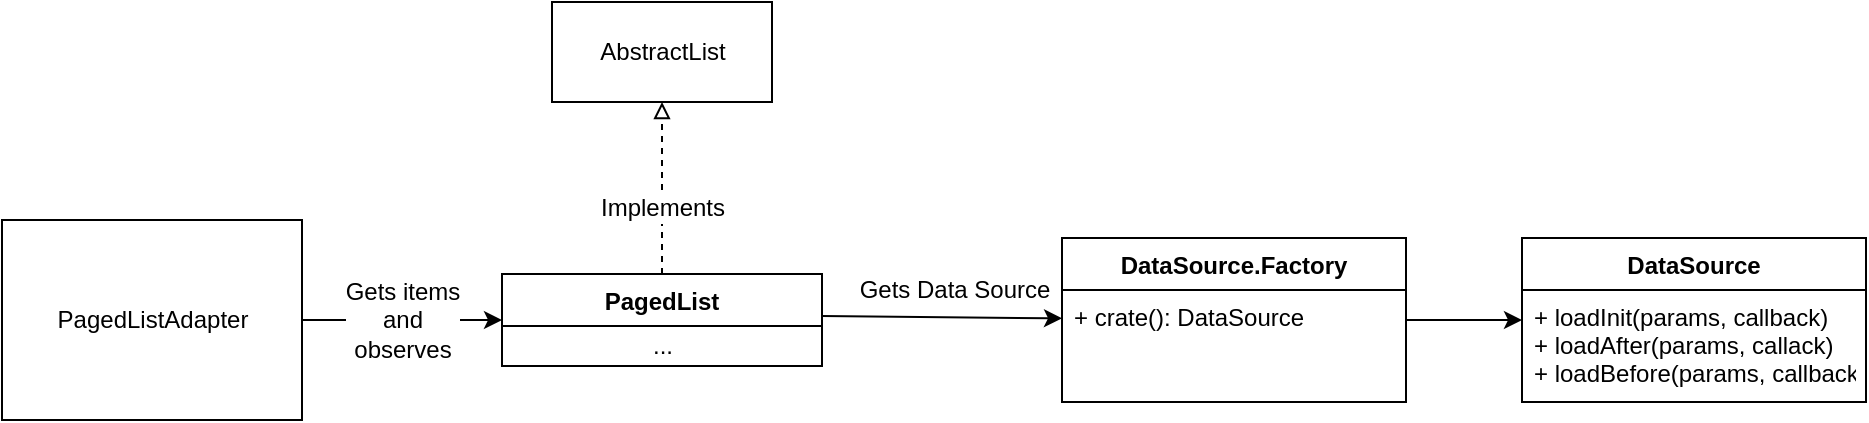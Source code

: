 <mxfile version="12.9.3" type="device"><diagram id="1amOV7BUJUS3iJEZ6POl" name="Page-1"><mxGraphModel dx="1422" dy="825" grid="1" gridSize="10" guides="1" tooltips="1" connect="1" arrows="1" fold="1" page="1" pageScale="1" pageWidth="1100" pageHeight="850" math="0" shadow="0"><root><mxCell id="0"/><mxCell id="1" parent="0"/><mxCell id="5sGjX28_k62yIOcThJ3t-2" value="DataSource" style="swimlane;fontStyle=1;align=center;verticalAlign=top;childLayout=stackLayout;horizontal=1;startSize=26;horizontalStack=0;resizeParent=1;resizeParentMax=0;resizeLast=0;collapsible=1;marginBottom=0;" parent="1" vertex="1"><mxGeometry x="880" y="478" width="172" height="82" as="geometry"/></mxCell><mxCell id="5sGjX28_k62yIOcThJ3t-10" value="+ loadInit(params, callback)&#10;+ loadAfter(params, callack)&#10;+ loadBefore(params, callback)&#10;" style="text;strokeColor=none;fillColor=none;align=left;verticalAlign=top;spacingLeft=4;spacingRight=4;overflow=hidden;rotatable=0;points=[[0,0.5],[1,0.5]];portConstraint=eastwest;" parent="5sGjX28_k62yIOcThJ3t-2" vertex="1"><mxGeometry y="26" width="172" height="56" as="geometry"/></mxCell><mxCell id="5sGjX28_k62yIOcThJ3t-11" value="DataSource.Factory" style="swimlane;fontStyle=1;align=center;verticalAlign=top;childLayout=stackLayout;horizontal=1;startSize=26;horizontalStack=0;resizeParent=1;resizeParentMax=0;resizeLast=0;collapsible=1;marginBottom=0;" parent="1" vertex="1"><mxGeometry x="650" y="478" width="172" height="82" as="geometry"><mxRectangle x="370" y="150" width="150" height="26" as="alternateBounds"/></mxGeometry></mxCell><mxCell id="5sGjX28_k62yIOcThJ3t-12" value="+ crate(): DataSource&#10;" style="text;strokeColor=none;fillColor=none;align=left;verticalAlign=top;spacingLeft=4;spacingRight=4;overflow=hidden;rotatable=0;points=[[0,0.5],[1,0.5]];portConstraint=eastwest;" parent="5sGjX28_k62yIOcThJ3t-11" vertex="1"><mxGeometry y="26" width="172" height="56" as="geometry"/></mxCell><mxCell id="5sGjX28_k62yIOcThJ3t-26" style="rounded=0;orthogonalLoop=1;jettySize=auto;html=1;entryX=0.5;entryY=1;entryDx=0;entryDy=0;endArrow=block;endFill=0;dashed=1;" parent="1" source="5sGjX28_k62yIOcThJ3t-17" target="5sGjX28_k62yIOcThJ3t-24" edge="1"><mxGeometry relative="1" as="geometry"/></mxCell><mxCell id="5sGjX28_k62yIOcThJ3t-36" value="Implements" style="text;html=1;align=center;verticalAlign=middle;resizable=0;points=[];labelBackgroundColor=#ffffff;" parent="5sGjX28_k62yIOcThJ3t-26" vertex="1" connectable="0"><mxGeometry x="-0.412" y="-2" relative="1" as="geometry"><mxPoint x="-2" y="-8" as="offset"/></mxGeometry></mxCell><mxCell id="5sGjX28_k62yIOcThJ3t-24" value="AbstractList" style="html=1;" parent="1" vertex="1"><mxGeometry x="395" y="360" width="110" height="50" as="geometry"/></mxCell><mxCell id="5sGjX28_k62yIOcThJ3t-32" style="edgeStyle=none;rounded=0;orthogonalLoop=1;jettySize=auto;html=1;exitX=1;exitY=0.5;exitDx=0;exitDy=0;endArrow=classic;endFill=1;" parent="1" source="5sGjX28_k62yIOcThJ3t-30" target="5sGjX28_k62yIOcThJ3t-17" edge="1"><mxGeometry relative="1" as="geometry"/></mxCell><mxCell id="5sGjX28_k62yIOcThJ3t-38" value="Gets items&lt;br&gt;and&lt;br&gt;observes" style="text;html=1;align=center;verticalAlign=middle;resizable=0;points=[];labelBackgroundColor=#ffffff;" parent="5sGjX28_k62yIOcThJ3t-32" vertex="1" connectable="0"><mxGeometry x="0.26" relative="1" as="geometry"><mxPoint x="-13" y="-0.7" as="offset"/></mxGeometry></mxCell><mxCell id="5sGjX28_k62yIOcThJ3t-30" value="PagedListAdapter" style="html=1;" parent="1" vertex="1"><mxGeometry x="120" y="469" width="150" height="100" as="geometry"/></mxCell><mxCell id="5sGjX28_k62yIOcThJ3t-34" style="edgeStyle=none;rounded=0;orthogonalLoop=1;jettySize=auto;html=1;exitX=1;exitY=0.5;exitDx=0;exitDy=0;endArrow=classic;endFill=1;" parent="1" target="5sGjX28_k62yIOcThJ3t-11" edge="1"><mxGeometry relative="1" as="geometry"><mxPoint x="530" y="517" as="sourcePoint"/></mxGeometry></mxCell><mxCell id="5sGjX28_k62yIOcThJ3t-37" value="Gets Data Source" style="text;html=1;align=center;verticalAlign=middle;resizable=0;points=[];labelBackgroundColor=#ffffff;" parent="5sGjX28_k62yIOcThJ3t-34" vertex="1" connectable="0"><mxGeometry x="0.236" y="3" relative="1" as="geometry"><mxPoint x="-8.03" y="-10.72" as="offset"/></mxGeometry></mxCell><mxCell id="5sGjX28_k62yIOcThJ3t-35" style="edgeStyle=none;rounded=0;orthogonalLoop=1;jettySize=auto;html=1;endArrow=classic;endFill=1;" parent="1" source="5sGjX28_k62yIOcThJ3t-11" target="5sGjX28_k62yIOcThJ3t-2" edge="1"><mxGeometry relative="1" as="geometry"/></mxCell><mxCell id="5sGjX28_k62yIOcThJ3t-17" value="PagedList" style="swimlane;fontStyle=1;align=center;verticalAlign=top;childLayout=stackLayout;horizontal=1;startSize=26;horizontalStack=0;resizeParent=1;resizeParentMax=0;resizeLast=0;collapsible=1;marginBottom=0;" parent="1" vertex="1"><mxGeometry x="370" y="496" width="160" height="46" as="geometry"/></mxCell><mxCell id="mOPnqfleEhLN4ESwvg-4-2" value="..." style="text;html=1;align=center;verticalAlign=middle;resizable=0;points=[];autosize=1;" vertex="1" parent="5sGjX28_k62yIOcThJ3t-17"><mxGeometry y="26" width="160" height="20" as="geometry"/></mxCell></root></mxGraphModel></diagram></mxfile>